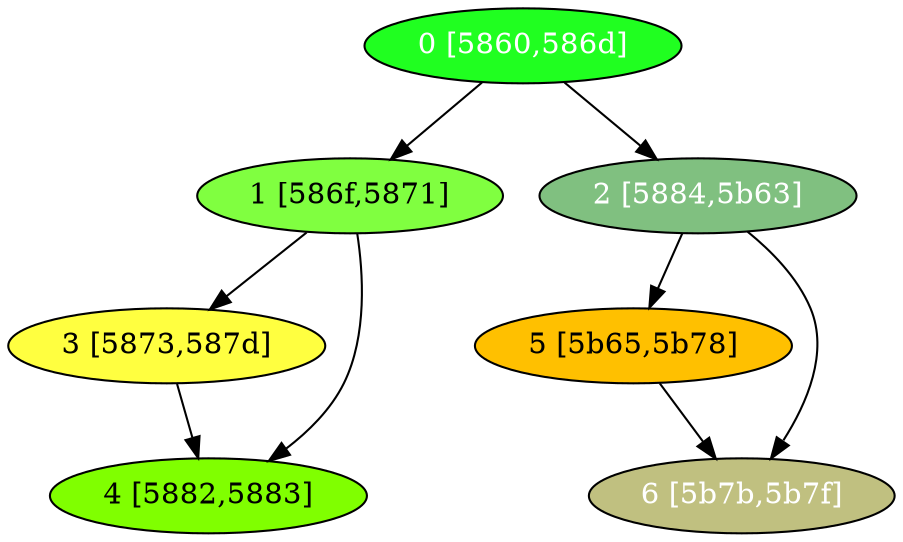 diGraph libnss3{
	libnss3_0  [style=filled fillcolor="#20FF20" fontcolor="#ffffff" shape=oval label="0 [5860,586d]"]
	libnss3_1  [style=filled fillcolor="#80FF40" fontcolor="#000000" shape=oval label="1 [586f,5871]"]
	libnss3_2  [style=filled fillcolor="#80C080" fontcolor="#ffffff" shape=oval label="2 [5884,5b63]"]
	libnss3_3  [style=filled fillcolor="#FFFF40" fontcolor="#000000" shape=oval label="3 [5873,587d]"]
	libnss3_4  [style=filled fillcolor="#80FF00" fontcolor="#000000" shape=oval label="4 [5882,5883]"]
	libnss3_5  [style=filled fillcolor="#FFC000" fontcolor="#000000" shape=oval label="5 [5b65,5b78]"]
	libnss3_6  [style=filled fillcolor="#C0C080" fontcolor="#ffffff" shape=oval label="6 [5b7b,5b7f]"]

	libnss3_0 -> libnss3_1
	libnss3_0 -> libnss3_2
	libnss3_1 -> libnss3_3
	libnss3_1 -> libnss3_4
	libnss3_2 -> libnss3_5
	libnss3_2 -> libnss3_6
	libnss3_3 -> libnss3_4
	libnss3_5 -> libnss3_6
}